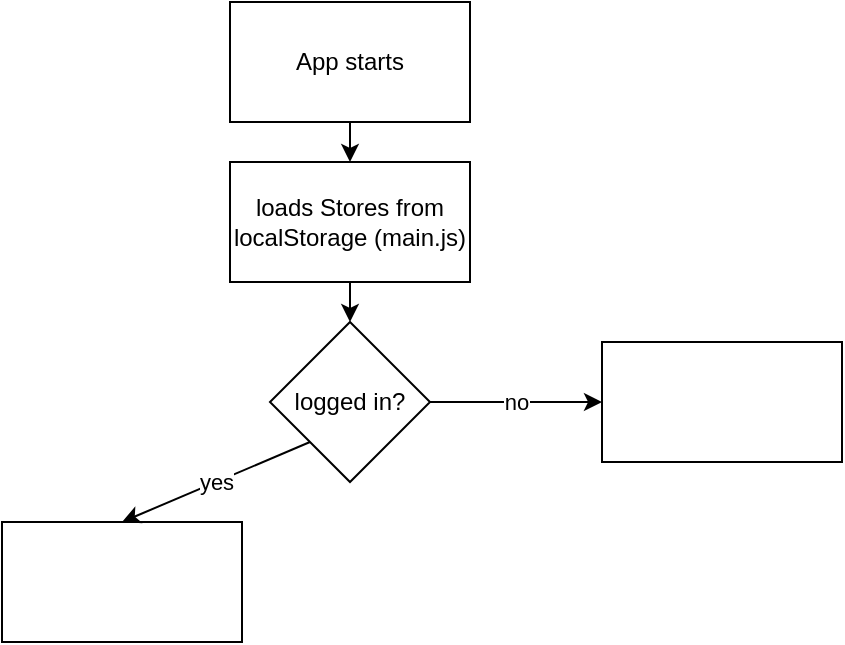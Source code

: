 <mxfile version="24.8.3">
  <diagram id="C5RBs43oDa-KdzZeNtuy" name="Page-1">
    <mxGraphModel dx="2074" dy="792" grid="1" gridSize="10" guides="1" tooltips="1" connect="1" arrows="1" fold="1" page="1" pageScale="1" pageWidth="827" pageHeight="1169" math="0" shadow="0">
      <root>
        <mxCell id="WIyWlLk6GJQsqaUBKTNV-0" />
        <mxCell id="WIyWlLk6GJQsqaUBKTNV-1" parent="WIyWlLk6GJQsqaUBKTNV-0" />
        <mxCell id="lcV2WC5scMgFVoQZRd4a-0" value="App starts" style="rounded=0;whiteSpace=wrap;html=1;" vertex="1" parent="WIyWlLk6GJQsqaUBKTNV-1">
          <mxGeometry x="354" y="20" width="120" height="60" as="geometry" />
        </mxCell>
        <mxCell id="lcV2WC5scMgFVoQZRd4a-1" value="" style="endArrow=classic;html=1;rounded=0;exitX=0.5;exitY=1;exitDx=0;exitDy=0;" edge="1" parent="WIyWlLk6GJQsqaUBKTNV-1" source="lcV2WC5scMgFVoQZRd4a-0" target="lcV2WC5scMgFVoQZRd4a-2">
          <mxGeometry width="50" height="50" relative="1" as="geometry">
            <mxPoint x="390" y="250" as="sourcePoint" />
            <mxPoint x="414" y="130" as="targetPoint" />
          </mxGeometry>
        </mxCell>
        <mxCell id="lcV2WC5scMgFVoQZRd4a-2" value="loads Stores from localStorage (main.js)" style="rounded=0;whiteSpace=wrap;html=1;" vertex="1" parent="WIyWlLk6GJQsqaUBKTNV-1">
          <mxGeometry x="354" y="100" width="120" height="60" as="geometry" />
        </mxCell>
        <mxCell id="lcV2WC5scMgFVoQZRd4a-13" value="no" style="edgeStyle=orthogonalEdgeStyle;rounded=0;orthogonalLoop=1;jettySize=auto;html=1;exitX=1;exitY=0.5;exitDx=0;exitDy=0;" edge="1" parent="WIyWlLk6GJQsqaUBKTNV-1" source="lcV2WC5scMgFVoQZRd4a-3" target="lcV2WC5scMgFVoQZRd4a-6">
          <mxGeometry relative="1" as="geometry" />
        </mxCell>
        <mxCell id="lcV2WC5scMgFVoQZRd4a-3" value="logged in?" style="rhombus;whiteSpace=wrap;html=1;" vertex="1" parent="WIyWlLk6GJQsqaUBKTNV-1">
          <mxGeometry x="374" y="180" width="80" height="80" as="geometry" />
        </mxCell>
        <mxCell id="lcV2WC5scMgFVoQZRd4a-4" value="" style="endArrow=classic;html=1;rounded=0;exitX=0.5;exitY=1;exitDx=0;exitDy=0;entryX=0.5;entryY=0;entryDx=0;entryDy=0;" edge="1" parent="WIyWlLk6GJQsqaUBKTNV-1" source="lcV2WC5scMgFVoQZRd4a-2" target="lcV2WC5scMgFVoQZRd4a-3">
          <mxGeometry width="50" height="50" relative="1" as="geometry">
            <mxPoint x="390" y="250" as="sourcePoint" />
            <mxPoint x="440" y="200" as="targetPoint" />
          </mxGeometry>
        </mxCell>
        <mxCell id="lcV2WC5scMgFVoQZRd4a-5" value="" style="rounded=0;whiteSpace=wrap;html=1;" vertex="1" parent="WIyWlLk6GJQsqaUBKTNV-1">
          <mxGeometry x="240" y="280" width="120" height="60" as="geometry" />
        </mxCell>
        <mxCell id="lcV2WC5scMgFVoQZRd4a-6" value="" style="rounded=0;whiteSpace=wrap;html=1;" vertex="1" parent="WIyWlLk6GJQsqaUBKTNV-1">
          <mxGeometry x="540" y="190" width="120" height="60" as="geometry" />
        </mxCell>
        <mxCell id="lcV2WC5scMgFVoQZRd4a-8" value="yes" style="endArrow=classic;html=1;rounded=0;exitX=0;exitY=1;exitDx=0;exitDy=0;entryX=0.5;entryY=0;entryDx=0;entryDy=0;" edge="1" parent="WIyWlLk6GJQsqaUBKTNV-1" source="lcV2WC5scMgFVoQZRd4a-3" target="lcV2WC5scMgFVoQZRd4a-5">
          <mxGeometry width="50" height="50" relative="1" as="geometry">
            <mxPoint x="390" y="280" as="sourcePoint" />
            <mxPoint x="440" y="230" as="targetPoint" />
          </mxGeometry>
        </mxCell>
      </root>
    </mxGraphModel>
  </diagram>
</mxfile>
